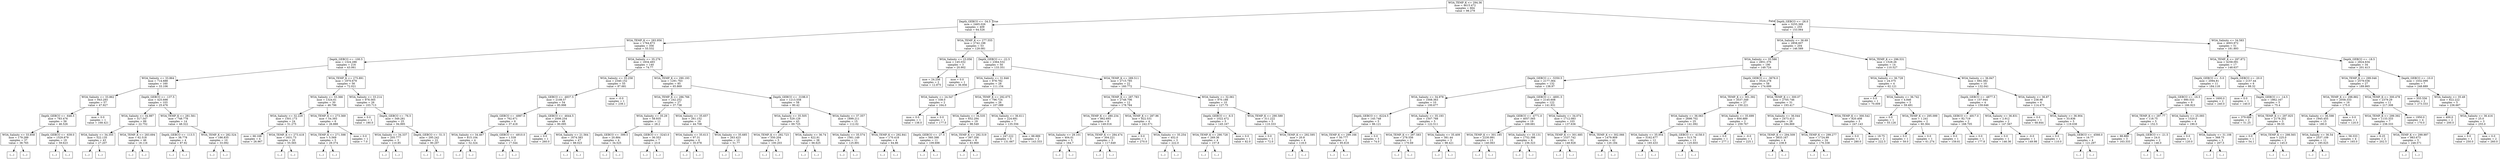 digraph Tree {
node [shape=box] ;
0 [label="WOA_TEMP_K <= 294.36\nmse = 4615.472\nsamples = 664\nvalue = 98.279"] ;
1 [label="Depth_GEBCO <= -34.5\nmse = 2465.026\nsamples = 409\nvalue = 64.526"] ;
0 -> 1 [labeldistance=2.5, labelangle=45, headlabel="True"] ;
2 [label="WOA_TEMP_K <= 283.956\nmse = 1764.873\nsamples = 356\nvalue = 55.532"] ;
1 -> 2 ;
3 [label="Depth_GEBCO <= -100.5\nmse = 1324.286\nsamples = 216\nvalue = 43.061"] ;
2 -> 3 ;
4 [label="WOA_Salinity <= 33.864\nmse = 714.688\nsamples = 160\nvalue = 33.106"] ;
3 -> 4 ;
5 [label="WOA_Salinity <= 33.862\nmse = 943.293\nsamples = 57\nvalue = 47.927"] ;
4 -> 5 ;
6 [label="Depth_GEBCO <= -646.5\nmse = 783.476\nsamples = 56\nvalue = 46.526"] ;
5 -> 6 ;
7 [label="WOA_Salinity <= 33.858\nmse = 179.289\nsamples = 37\nvalue = 38.765"] ;
6 -> 7 ;
8 [label="(...)"] ;
7 -> 8 ;
79 [label="(...)"] ;
7 -> 79 ;
80 [label="Depth_GEBCO <= -639.0\nmse = 1529.879\nsamples = 19\nvalue = 59.623"] ;
6 -> 80 ;
81 [label="(...)"] ;
80 -> 81 ;
82 [label="(...)"] ;
80 -> 82 ;
109 [label="mse = 0.0\nsamples = 1\nvalue = 168.421"] ;
5 -> 109 ;
110 [label="Depth_GEBCO <= -137.5\nmse = 425.698\nsamples = 103\nvalue = 25.476"] ;
4 -> 110 ;
111 [label="WOA_Salinity <= 34.987\nmse = 317.547\nsamples = 89\nvalue = 22.752"] ;
110 -> 111 ;
112 [label="WOA_Salinity <= 34.355\nmse = 522.135\nsamples = 43\nvalue = 27.207"] ;
111 -> 112 ;
113 [label="(...)"] ;
112 -> 113 ;
184 [label="(...)"] ;
112 -> 184 ;
195 [label="WOA_TEMP_K <= 283.694\nmse = 62.518\nsamples = 46\nvalue = 18.116"] ;
111 -> 195 ;
196 [label="(...)"] ;
195 -> 196 ;
229 [label="(...)"] ;
195 -> 229 ;
232 [label="WOA_TEMP_K <= 281.561\nmse = 748.778\nsamples = 14\nvalue = 48.322"] ;
110 -> 232 ;
233 [label="Depth_GEBCO <= -113.5\nmse = 38.778\nsamples = 4\nvalue = 87.92"] ;
232 -> 233 ;
234 [label="(...)"] ;
233 -> 234 ;
239 [label="(...)"] ;
233 -> 239 ;
240 [label="WOA_TEMP_K <= 282.524\nmse = 186.835\nsamples = 10\nvalue = 33.092"] ;
232 -> 240 ;
241 [label="(...)"] ;
240 -> 241 ;
244 [label="(...)"] ;
240 -> 244 ;
257 [label="WOA_TEMP_K <= 275.891\nmse = 1970.679\nsamples = 56\nvalue = 72.021"] ;
3 -> 257 ;
258 [label="WOA_Salinity <= 33.366\nmse = 1324.61\nsamples = 30\nvalue = 46.796"] ;
257 -> 258 ;
259 [label="WOA_Salinity <= 32.229\nmse = 1501.173\nsamples = 24\nvalue = 51.275"] ;
258 -> 259 ;
260 [label="mse = 66.168\nsamples = 4\nvalue = 26.967"] ;
259 -> 260 ;
261 [label="WOA_TEMP_K <= 273.418\nmse = 1631.73\nsamples = 20\nvalue = 55.565"] ;
259 -> 261 ;
262 [label="(...)"] ;
261 -> 262 ;
271 [label="(...)"] ;
261 -> 271 ;
272 [label="WOA_TEMP_K <= 273.369\nmse = 54.393\nsamples = 6\nvalue = 26.888"] ;
258 -> 272 ;
273 [label="WOA_TEMP_K <= 271.598\nmse = 5.569\nsamples = 5\nvalue = 29.374"] ;
272 -> 273 ;
274 [label="(...)"] ;
273 -> 274 ;
275 [label="(...)"] ;
273 -> 275 ;
280 [label="mse = 0.0\nsamples = 1\nvalue = 7.0"] ;
272 -> 280 ;
281 [label="WOA_Salinity <= 33.214\nmse = 978.565\nsamples = 26\nvalue = 103.713"] ;
257 -> 281 ;
282 [label="mse = 0.0\nsamples = 1\nvalue = 180.0"] ;
281 -> 282 ;
283 [label="Depth_GEBCO <= -76.5\nmse = 349.281\nsamples = 25\nvalue = 94.995"] ;
281 -> 283 ;
284 [label="WOA_Salinity <= 34.337\nmse = 205.777\nsamples = 3\nvalue = 110.85"] ;
283 -> 284 ;
285 [label="(...)"] ;
284 -> 285 ;
288 [label="(...)"] ;
284 -> 288 ;
289 [label="Depth_GEBCO <= -51.5\nmse = 295.242\nsamples = 22\nvalue = 90.297"] ;
283 -> 289 ;
290 [label="(...)"] ;
289 -> 290 ;
297 [label="(...)"] ;
289 -> 297 ;
320 [label="WOA_Salinity <= 35.276\nmse = 1834.493\nsamples = 140\nvalue = 74.77"] ;
2 -> 320 ;
321 [label="WOA_Salinity <= 35.258\nmse = 2340.152\nsamples = 55\nvalue = 87.681"] ;
320 -> 321 ;
322 [label="Depth_GEBCO <= -4837.5\nmse = 2108.57\nsamples = 54\nvalue = 85.998"] ;
321 -> 322 ;
323 [label="Depth_GEBCO <= -4987.0\nmse = 762.671\nsamples = 6\nvalue = 37.418"] ;
322 -> 323 ;
324 [label="WOA_Salinity <= 34.467\nmse = 815.104\nsamples = 4\nvalue = 52.324"] ;
323 -> 324 ;
325 [label="(...)"] ;
324 -> 325 ;
326 [label="(...)"] ;
324 -> 326 ;
331 [label="Depth_GEBCO <= -4910.0\nmse = 1.539\nsamples = 2\nvalue = 17.544"] ;
323 -> 331 ;
332 [label="(...)"] ;
331 -> 332 ;
333 [label="(...)"] ;
331 -> 333 ;
334 [label="Depth_GEBCO <= -4644.5\nmse = 2006.254\nsamples = 48\nvalue = 90.095"] ;
322 -> 334 ;
335 [label="mse = 0.0\nsamples = 1\nvalue = 260.0"] ;
334 -> 335 ;
336 [label="WOA_Salinity <= 21.564\nmse = 1674.383\nsamples = 47\nvalue = 88.023"] ;
334 -> 336 ;
337 [label="(...)"] ;
336 -> 337 ;
344 [label="(...)"] ;
336 -> 344 ;
421 [label="mse = -0.0\nsamples = 1\nvalue = 239.1"] ;
321 -> 421 ;
422 [label="WOA_TEMP_K <= 290.193\nmse = 1291.763\nsamples = 85\nvalue = 65.869"] ;
320 -> 422 ;
423 [label="WOA_TEMP_K <= 286.766\nmse = 242.252\nsamples = 27\nvalue = 37.738"] ;
422 -> 423 ;
424 [label="WOA_Salinity <= 35.29\nmse = 58.935\nsamples = 11\nvalue = 28.2"] ;
423 -> 424 ;
425 [label="Depth_GEBCO <= -399.5\nmse = 20.884\nsamples = 4\nvalue = 34.525"] ;
424 -> 425 ;
426 [label="(...)"] ;
425 -> 426 ;
427 [label="(...)"] ;
425 -> 427 ;
428 [label="Depth_GEBCO <= -3243.0\nmse = 36.353\nsamples = 7\nvalue = 23.6"] ;
424 -> 428 ;
429 [label="(...)"] ;
428 -> 429 ;
430 [label="(...)"] ;
428 -> 430 ;
439 [label="WOA_Salinity <= 35.657\nmse = 261.152\nsamples = 16\nvalue = 44.708"] ;
423 -> 439 ;
440 [label="WOA_Salinity <= 35.613\nmse = 97.31\nsamples = 6\nvalue = 35.078"] ;
439 -> 440 ;
441 [label="(...)"] ;
440 -> 441 ;
448 [label="(...)"] ;
440 -> 448 ;
451 [label="WOA_Salinity <= 35.685\nmse = 263.423\nsamples = 10\nvalue = 51.77"] ;
439 -> 451 ;
452 [label="(...)"] ;
451 -> 452 ;
453 [label="(...)"] ;
451 -> 453 ;
468 [label="Depth_GEBCO <= -3198.0\nmse = 1213.558\nsamples = 58\nvalue = 80.42"] ;
422 -> 468 ;
469 [label="WOA_Salinity <= 35.505\nmse = 529.129\nsamples = 43\nvalue = 69.725"] ;
468 -> 469 ;
470 [label="WOA_TEMP_K <= 292.723\nmse = 550.204\nsamples = 5\nvalue = 100.203"] ;
469 -> 470 ;
471 [label="(...)"] ;
470 -> 471 ;
472 [label="(...)"] ;
470 -> 472 ;
477 [label="WOA_Salinity <= 36.74\nmse = 422.91\nsamples = 38\nvalue = 66.625"] ;
469 -> 477 ;
478 [label="(...)"] ;
477 -> 478 ;
541 [label="(...)"] ;
477 -> 541 ;
546 [label="WOA_Salinity <= 37.357\nmse = 1899.211\nsamples = 15\nvalue = 112.02"] ;
468 -> 546 ;
547 [label="WOA_Salinity <= 35.574\nmse = 1561.149\nsamples = 11\nvalue = 125.891"] ;
546 -> 547 ;
548 [label="(...)"] ;
547 -> 548 ;
549 [label="(...)"] ;
547 -> 549 ;
564 [label="WOA_TEMP_K <= 292.841\nmse = 170.418\nsamples = 4\nvalue = 64.86"] ;
546 -> 564 ;
565 [label="(...)"] ;
564 -> 565 ;
568 [label="(...)"] ;
564 -> 568 ;
569 [label="WOA_TEMP_K <= 277.555\nmse = 2742.198\nsamples = 53\nvalue = 129.081"] ;
1 -> 569 ;
570 [label="WOA_Salinity <= 23.056\nmse = 145.032\nsamples = 3\nvalue = 20.902"] ;
569 -> 570 ;
571 [label="mse = 24.256\nsamples = 2\nvalue = 12.875"] ;
570 -> 571 ;
572 [label="mse = 0.0\nsamples = 1\nvalue = 36.956"] ;
570 -> 572 ;
573 [label="Depth_GEBCO <= -22.5\nmse = 2364.532\nsamples = 50\nvalue = 133.351"] ;
569 -> 573 ;
574 [label="WOA_Salinity <= 31.846\nmse = 978.782\nsamples = 28\nvalue = 111.154"] ;
573 -> 574 ;
575 [label="WOA_Salinity <= 24.547\nmse = 338.0\nsamples = 2\nvalue = 164.0"] ;
574 -> 575 ;
576 [label="mse = 0.0\nsamples = 1\nvalue = 138.0"] ;
575 -> 576 ;
577 [label="mse = 0.0\nsamples = 1\nvalue = 177.0"] ;
575 -> 577 ;
578 [label="WOA_TEMP_K <= 292.675\nmse = 796.724\nsamples = 26\nvalue = 107.089"] ;
574 -> 578 ;
579 [label="WOA_Salinity <= 34.535\nmse = 652.294\nsamples = 19\nvalue = 98.549"] ;
578 -> 579 ;
580 [label="Depth_GEBCO <= -27.5\nmse = 560.398\nsamples = 11\nvalue = 109.698"] ;
579 -> 580 ;
581 [label="(...)"] ;
580 -> 581 ;
592 [label="(...)"] ;
580 -> 592 ;
601 [label="WOA_TEMP_K <= 292.519\nmse = 397.356\nsamples = 8\nvalue = 83.969"] ;
579 -> 601 ;
602 [label="(...)"] ;
601 -> 602 ;
611 [label="(...)"] ;
601 -> 611 ;
612 [label="WOA_Salinity <= 36.611\nmse = 224.691\nsamples = 7\nvalue = 135.556"] ;
578 -> 612 ;
613 [label="mse = 247.222\nsamples = 5\nvalue = 131.667"] ;
612 -> 613 ;
614 [label="mse = 88.889\nsamples = 2\nvalue = 143.333"] ;
612 -> 614 ;
615 [label="WOA_TEMP_K <= 289.511\nmse = 2715.785\nsamples = 22\nvalue = 160.772"] ;
573 -> 615 ;
616 [label="WOA_TEMP_K <= 287.783\nmse = 2748.706\nsamples = 12\nvalue = 178.784"] ;
615 -> 616 ;
617 [label="WOA_TEMP_K <= 280.234\nmse = 862.693\nsamples = 8\nvalue = 149.016"] ;
616 -> 617 ;
618 [label="WOA_Salinity <= 29.101\nmse = 404.01\nsamples = 5\nvalue = 164.7"] ;
617 -> 618 ;
619 [label="(...)"] ;
618 -> 619 ;
620 [label="(...)"] ;
618 -> 620 ;
625 [label="WOA_TEMP_K <= 284.474\nmse = 304.221\nsamples = 3\nvalue = 117.649"] ;
617 -> 625 ;
626 [label="(...)"] ;
625 -> 626 ;
629 [label="(...)"] ;
625 -> 629 ;
630 [label="WOA_TEMP_K <= 287.96\nmse = 822.531\nsamples = 4\nvalue = 242.571"] ;
616 -> 630 ;
631 [label="mse = 0.0\nsamples = 1\nvalue = 270.0"] ;
630 -> 631 ;
632 [label="WOA_Salinity <= 35.254\nmse = 452.0\nsamples = 3\nvalue = 222.0"] ;
630 -> 632 ;
633 [label="(...)"] ;
632 -> 633 ;
636 [label="(...)"] ;
632 -> 636 ;
637 [label="WOA_Salinity <= 32.061\nmse = 970.188\nsamples = 10\nvalue = 127.75"] ;
615 -> 637 ;
638 [label="Depth_GEBCO <= -6.5\nmse = 1022.472\nsamples = 5\nvalue = 145.167"] ;
637 -> 638 ;
639 [label="WOA_TEMP_K <= 290.728\nmse = 269.36\nsamples = 4\nvalue = 157.8"] ;
638 -> 639 ;
640 [label="(...)"] ;
639 -> 640 ;
643 [label="(...)"] ;
639 -> 643 ;
646 [label="mse = 0.0\nsamples = 1\nvalue = 82.0"] ;
638 -> 646 ;
647 [label="WOA_TEMP_K <= 290.589\nmse = 311.222\nsamples = 5\nvalue = 110.333"] ;
637 -> 647 ;
648 [label="mse = 0.0\nsamples = 1\nvalue = 72.0"] ;
647 -> 648 ;
649 [label="WOA_TEMP_K <= 292.595\nmse = 20.8\nsamples = 4\nvalue = 118.0"] ;
647 -> 649 ;
650 [label="(...)"] ;
649 -> 650 ;
655 [label="(...)"] ;
649 -> 655 ;
656 [label="Depth_GEBCO <= -26.0\nmse = 3255.369\nsamples = 255\nvalue = 153.064"] ;
0 -> 656 [labeldistance=2.5, labelangle=-45, headlabel="False"] ;
657 [label="WOA_Salinity <= 36.69\nmse = 2858.607\nsamples = 204\nvalue = 146.589"] ;
656 -> 657 ;
658 [label="WOA_Salinity <= 35.586\nmse = 2851.376\nsamples = 190\nvalue = 149.724"] ;
657 -> 658 ;
659 [label="Depth_GEBCO <= -5350.5\nmse = 2177.364\nsamples = 132\nvalue = 138.97"] ;
658 -> 659 ;
660 [label="WOA_Salinity <= 34.978\nmse = 1008.363\nsamples = 10\nvalue = 100.677"] ;
659 -> 660 ;
661 [label="Depth_GEBCO <= -6224.5\nmse = 145.748\nsamples = 5\nvalue = 86.121"] ;
660 -> 661 ;
662 [label="WOA_TEMP_K <= 299.166\nmse = 50.777\nsamples = 2\nvalue = 95.818"] ;
661 -> 662 ;
663 [label="(...)"] ;
662 -> 663 ;
664 [label="(...)"] ;
662 -> 664 ;
665 [label="mse = 0.0\nsamples = 3\nvalue = 74.0"] ;
661 -> 665 ;
666 [label="WOA_Salinity <= 35.193\nmse = 1507.768\nsamples = 5\nvalue = 122.511"] ;
660 -> 666 ;
667 [label="WOA_TEMP_K <= 297.583\nmse = 278.556\nsamples = 2\nvalue = 170.69"] ;
666 -> 667 ;
668 [label="(...)"] ;
667 -> 668 ;
669 [label="(...)"] ;
667 -> 669 ;
670 [label="WOA_Salinity <= 35.409\nmse = 381.44\nsamples = 3\nvalue = 98.421"] ;
666 -> 670 ;
671 [label="(...)"] ;
670 -> 671 ;
674 [label="(...)"] ;
670 -> 674 ;
675 [label="Depth_GEBCO <= -4691.5\nmse = 2145.608\nsamples = 122\nvalue = 141.931"] ;
659 -> 675 ;
676 [label="Depth_GEBCO <= -4771.0\nmse = 4057.565\nsamples = 19\nvalue = 169.681"] ;
675 -> 676 ;
677 [label="WOA_TEMP_K <= 301.185\nmse = 2230.991\nsamples = 13\nvalue = 140.063"] ;
676 -> 677 ;
678 [label="(...)"] ;
677 -> 678 ;
699 [label="(...)"] ;
677 -> 699 ;
702 [label="WOA_Salinity <= 35.131\nmse = 1752.398\nsamples = 6\nvalue = 236.323"] ;
676 -> 702 ;
703 [label="(...)"] ;
702 -> 703 ;
708 [label="(...)"] ;
702 -> 708 ;
709 [label="WOA_Salinity <= 34.074\nmse = 1712.083\nsamples = 103\nvalue = 137.636"] ;
675 -> 709 ;
710 [label="WOA_TEMP_K <= 301.685\nmse = 1537.742\nsamples = 61\nvalue = 148.928"] ;
709 -> 710 ;
711 [label="(...)"] ;
710 -> 711 ;
784 [label="(...)"] ;
710 -> 784 ;
797 [label="WOA_TEMP_K <= 302.066\nmse = 1479.909\nsamples = 42\nvalue = 120.184"] ;
709 -> 797 ;
798 [label="(...)"] ;
797 -> 798 ;
873 [label="(...)"] ;
797 -> 873 ;
876 [label="Depth_GEBCO <= -3676.0\nmse = 3524.278\nsamples = 58\nvalue = 174.699"] ;
658 -> 876 ;
877 [label="WOA_TEMP_K <= 301.392\nmse = 3537.349\nsamples = 27\nvalue = 150.221"] ;
876 -> 877 ;
878 [label="WOA_Salinity <= 36.063\nmse = 2698.702\nsamples = 25\nvalue = 141.092"] ;
877 -> 878 ;
879 [label="WOA_Salinity <= 35.954\nmse = 5162.677\nsamples = 12\nvalue = 165.433"] ;
878 -> 879 ;
880 [label="(...)"] ;
879 -> 880 ;
897 [label="(...)"] ;
879 -> 897 ;
902 [label="Depth_GEBCO <= -4158.0\nmse = 513.76\nsamples = 13\nvalue = 125.603"] ;
878 -> 902 ;
903 [label="(...)"] ;
902 -> 903 ;
920 [label="(...)"] ;
902 -> 920 ;
927 [label="WOA_Salinity <= 35.699\nmse = 600.889\nsamples = 2\nvalue = 259.767"] ;
877 -> 927 ;
928 [label="mse = 0.0\nsamples = 1\nvalue = 277.1"] ;
927 -> 928 ;
929 [label="mse = -0.0\nsamples = 1\nvalue = 225.1"] ;
927 -> 929 ;
930 [label="WOA_TEMP_K <= 300.07\nmse = 2705.746\nsamples = 31\nvalue = 193.417"] ;
876 -> 930 ;
931 [label="WOA_Salinity <= 36.044\nmse = 2473.413\nsamples = 28\nvalue = 184.869"] ;
930 -> 931 ;
932 [label="WOA_TEMP_K <= 294.509\nmse = 3833.167\nsamples = 4\nvalue = 238.9"] ;
931 -> 932 ;
933 [label="(...)"] ;
932 -> 933 ;
934 [label="(...)"] ;
932 -> 934 ;
939 [label="WOA_TEMP_K <= 299.277\nmse = 1724.99\nsamples = 24\nvalue = 176.338"] ;
931 -> 939 ;
940 [label="(...)"] ;
939 -> 940 ;
967 [label="(...)"] ;
939 -> 967 ;
970 [label="WOA_TEMP_K <= 300.542\nmse = 820.408\nsamples = 3\nvalue = 247.143"] ;
930 -> 970 ;
971 [label="mse = 0.0\nsamples = 1\nvalue = 280.0"] ;
970 -> 971 ;
972 [label="mse = 18.75\nsamples = 2\nvalue = 222.5"] ;
970 -> 972 ;
973 [label="WOA_TEMP_K <= 296.531\nmse = 1528.26\nsamples = 14\nvalue = 110.527"] ;
657 -> 973 ;
974 [label="WOA_Salinity <= 36.728\nmse = 24.375\nsamples = 4\nvalue = 62.121"] ;
973 -> 974 ;
975 [label="mse = 0.0\nsamples = 1\nvalue = 70.009"] ;
974 -> 975 ;
976 [label="WOA_Salinity <= 36.742\nmse = 4.846\nsamples = 3\nvalue = 59.491"] ;
974 -> 976 ;
977 [label="mse = 0.0\nsamples = 1\nvalue = 55.126"] ;
976 -> 977 ;
978 [label="WOA_TEMP_K <= 295.099\nmse = 1.241\nsamples = 2\nvalue = 60.364"] ;
976 -> 978 ;
979 [label="mse = 0.0\nsamples = 1\nvalue = 59.0"] ;
978 -> 979 ;
980 [label="mse = 0.0\nsamples = 1\nvalue = 61.274"] ;
978 -> 980 ;
981 [label="WOA_Salinity <= 36.847\nmse = 692.382\nsamples = 10\nvalue = 132.041"] ;
973 -> 981 ;
982 [label="Depth_GEBCO <= -4877.5\nmse = 157.944\nsamples = 4\nvalue = 159.646"] ;
981 -> 982 ;
983 [label="Depth_GEBCO <= -4917.0\nmse = 82.719\nsamples = 2\nvalue = 168.705"] ;
982 -> 983 ;
984 [label="mse = 0.0\nsamples = 1\nvalue = 159.61"] ;
983 -> 984 ;
985 [label="mse = 0.0\nsamples = 1\nvalue = 177.8"] ;
983 -> 985 ;
986 [label="WOA_Salinity <= 36.831\nmse = 2.912\nsamples = 2\nvalue = 147.567"] ;
982 -> 986 ;
987 [label="mse = 0.0\nsamples = 1\nvalue = 146.36"] ;
986 -> 987 ;
988 [label="mse = -0.0\nsamples = 1\nvalue = 149.98"] ;
986 -> 988 ;
989 [label="WOA_Salinity <= 36.87\nmse = 238.98\nsamples = 6\nvalue = 114.475"] ;
981 -> 989 ;
990 [label="mse = 0.0\nsamples = 1\nvalue = 68.844"] ;
989 -> 990 ;
991 [label="WOA_Salinity <= 36.904\nmse = 33.836\nsamples = 5\nvalue = 119.038"] ;
989 -> 991 ;
992 [label="mse = 0.0\nsamples = 1\nvalue = 110.0"] ;
991 -> 992 ;
993 [label="Depth_GEBCO <= -4566.0\nmse = 16.77\nsamples = 4\nvalue = 121.297"] ;
991 -> 993 ;
994 [label="(...)"] ;
993 -> 994 ;
995 [label="(...)"] ;
993 -> 995 ;
1000 [label="WOA_Salinity <= 34.583\nmse = 4003.972\nsamples = 51\nvalue = 181.893"] ;
656 -> 1000 ;
1001 [label="WOA_TEMP_K <= 297.872\nmse = 4258.091\nsamples = 17\nvalue = 148.637"] ;
1000 -> 1001 ;
1002 [label="Depth_GEBCO <= -5.0\nmse = 2094.81\nsamples = 11\nvalue = 184.118"] ;
1001 -> 1002 ;
1003 [label="Depth_GEBCO <= -16.5\nmse = 990.533\nsamples = 9\nvalue = 166.923"] ;
1002 -> 1003 ;
1004 [label="WOA_TEMP_K <= 297.77\nmse = 118.75\nsamples = 5\nvalue = 152.5"] ;
1003 -> 1004 ;
1005 [label="mse = 88.889\nsamples = 3\nvalue = 163.333"] ;
1004 -> 1005 ;
1006 [label="Depth_GEBCO <= -21.5\nmse = 24.0\nsamples = 2\nvalue = 146.0"] ;
1004 -> 1006 ;
1007 [label="(...)"] ;
1006 -> 1007 ;
1008 [label="(...)"] ;
1006 -> 1008 ;
1009 [label="WOA_Salinity <= 25.093\nmse = 1520.0\nsamples = 4\nvalue = 190.0"] ;
1003 -> 1009 ;
1010 [label="mse = 0.0\nsamples = 1\nvalue = 120.0"] ;
1009 -> 1010 ;
1011 [label="WOA_Salinity <= 31.108\nmse = 368.75\nsamples = 3\nvalue = 207.5"] ;
1009 -> 1011 ;
1012 [label="(...)"] ;
1011 -> 1012 ;
1013 [label="(...)"] ;
1011 -> 1013 ;
1014 [label="mse = 1600.0\nsamples = 2\nvalue = 240.0"] ;
1002 -> 1014 ;
1015 [label="Depth_GEBCO <= -20.0\nmse = 2157.44\nsamples = 6\nvalue = 88.32"] ;
1001 -> 1015 ;
1016 [label="mse = 0.0\nsamples = 1\nvalue = 140.0"] ;
1015 -> 1016 ;
1017 [label="Depth_GEBCO <= -14.5\nmse = 1862.167\nsamples = 5\nvalue = 75.4"] ;
1015 -> 1017 ;
1018 [label="mse = 379.688\nsamples = 2\nvalue = 51.25"] ;
1017 -> 1018 ;
1019 [label="WOA_TEMP_K <= 297.925\nmse = 2178.202\nsamples = 3\nvalue = 99.55"] ;
1017 -> 1019 ;
1020 [label="mse = 0.0\nsamples = 1\nvalue = 54.1"] ;
1019 -> 1020 ;
1021 [label="WOA_TEMP_K <= 298.565\nmse = 225.0\nsamples = 2\nvalue = 145.0"] ;
1019 -> 1021 ;
1022 [label="(...)"] ;
1021 -> 1022 ;
1023 [label="(...)"] ;
1021 -> 1023 ;
1024 [label="Depth_GEBCO <= -18.5\nmse = 2824.634\nsamples = 34\nvalue = 201.413"] ;
1000 -> 1024 ;
1025 [label="WOA_TEMP_K <= 299.046\nmse = 2579.036\nsamples = 27\nvalue = 189.865"] ;
1024 -> 1025 ;
1026 [label="WOA_TEMP_K <= 298.882\nmse = 2058.333\nsamples = 16\nvalue = 175.0"] ;
1025 -> 1026 ;
1027 [label="WOA_Salinity <= 36.598\nmse = 1945.455\nsamples = 15\nvalue = 180.0"] ;
1026 -> 1027 ;
1028 [label="WOA_Salinity <= 36.54\nmse = 2537.109\nsamples = 11\nvalue = 185.625"] ;
1027 -> 1028 ;
1029 [label="(...)"] ;
1028 -> 1029 ;
1036 [label="(...)"] ;
1028 -> 1036 ;
1037 [label="mse = 58.333\nsamples = 4\nvalue = 165.0"] ;
1027 -> 1037 ;
1038 [label="mse = 0.0\nsamples = 1\nvalue = 120.0"] ;
1026 -> 1038 ;
1039 [label="WOA_TEMP_K <= 300.478\nmse = 2379.29\nsamples = 11\nvalue = 217.308"] ;
1025 -> 1039 ;
1040 [label="WOA_TEMP_K <= 299.392\nmse = 1133.333\nsamples = 7\nvalue = 238.333"] ;
1039 -> 1040 ;
1041 [label="mse = 6.25\nsamples = 2\nvalue = 202.5"] ;
1040 -> 1041 ;
1042 [label="WOA_TEMP_K <= 299.997\nmse = 983.673\nsamples = 5\nvalue = 248.571"] ;
1040 -> 1042 ;
1043 [label="(...)"] ;
1042 -> 1043 ;
1044 [label="(...)"] ;
1042 -> 1044 ;
1045 [label="mse = 1950.0\nsamples = 4\nvalue = 170.0"] ;
1039 -> 1045 ;
1046 [label="Depth_GEBCO <= -10.0\nmse = 1032.099\nsamples = 7\nvalue = 248.889"] ;
1024 -> 1046 ;
1047 [label="mse = 555.556\nsamples = 2\nvalue = 273.333"] ;
1046 -> 1047 ;
1048 [label="WOA_Salinity <= 35.49\nmse = 822.222\nsamples = 5\nvalue = 236.667"] ;
1046 -> 1048 ;
1049 [label="mse = 400.0\nsamples = 2\nvalue = 200.0"] ;
1048 -> 1049 ;
1050 [label="WOA_Salinity <= 36.416\nmse = 25.0\nsamples = 3\nvalue = 255.0"] ;
1048 -> 1050 ;
1051 [label="mse = 0.0\nsamples = 1\nvalue = 250.0"] ;
1050 -> 1051 ;
1052 [label="mse = 0.0\nsamples = 2\nvalue = 260.0"] ;
1050 -> 1052 ;
}